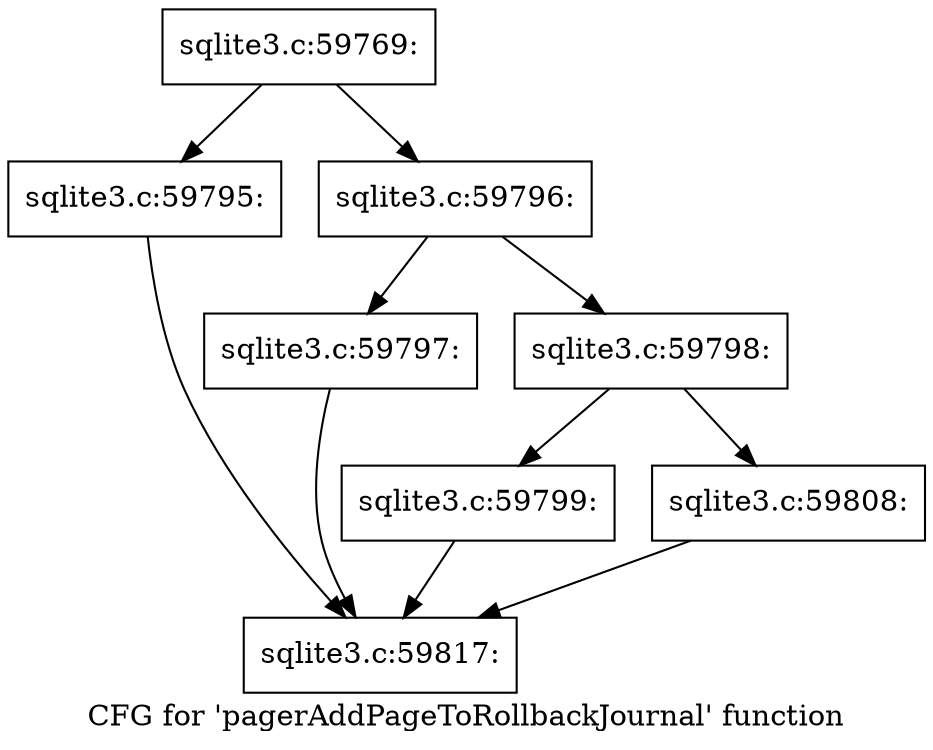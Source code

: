 digraph "CFG for 'pagerAddPageToRollbackJournal' function" {
	label="CFG for 'pagerAddPageToRollbackJournal' function";

	Node0x55c0f723ef60 [shape=record,label="{sqlite3.c:59769:}"];
	Node0x55c0f723ef60 -> Node0x55c0f7242200;
	Node0x55c0f723ef60 -> Node0x55c0f7242250;
	Node0x55c0f7242200 [shape=record,label="{sqlite3.c:59795:}"];
	Node0x55c0f7242200 -> Node0x55c0f723f710;
	Node0x55c0f7242250 [shape=record,label="{sqlite3.c:59796:}"];
	Node0x55c0f7242250 -> Node0x55c0f7243040;
	Node0x55c0f7242250 -> Node0x55c0f7243090;
	Node0x55c0f7243040 [shape=record,label="{sqlite3.c:59797:}"];
	Node0x55c0f7243040 -> Node0x55c0f723f710;
	Node0x55c0f7243090 [shape=record,label="{sqlite3.c:59798:}"];
	Node0x55c0f7243090 -> Node0x55c0f7243eb0;
	Node0x55c0f7243090 -> Node0x55c0f7243f00;
	Node0x55c0f7243eb0 [shape=record,label="{sqlite3.c:59799:}"];
	Node0x55c0f7243eb0 -> Node0x55c0f723f710;
	Node0x55c0f7243f00 [shape=record,label="{sqlite3.c:59808:}"];
	Node0x55c0f7243f00 -> Node0x55c0f723f710;
	Node0x55c0f723f710 [shape=record,label="{sqlite3.c:59817:}"];
}
